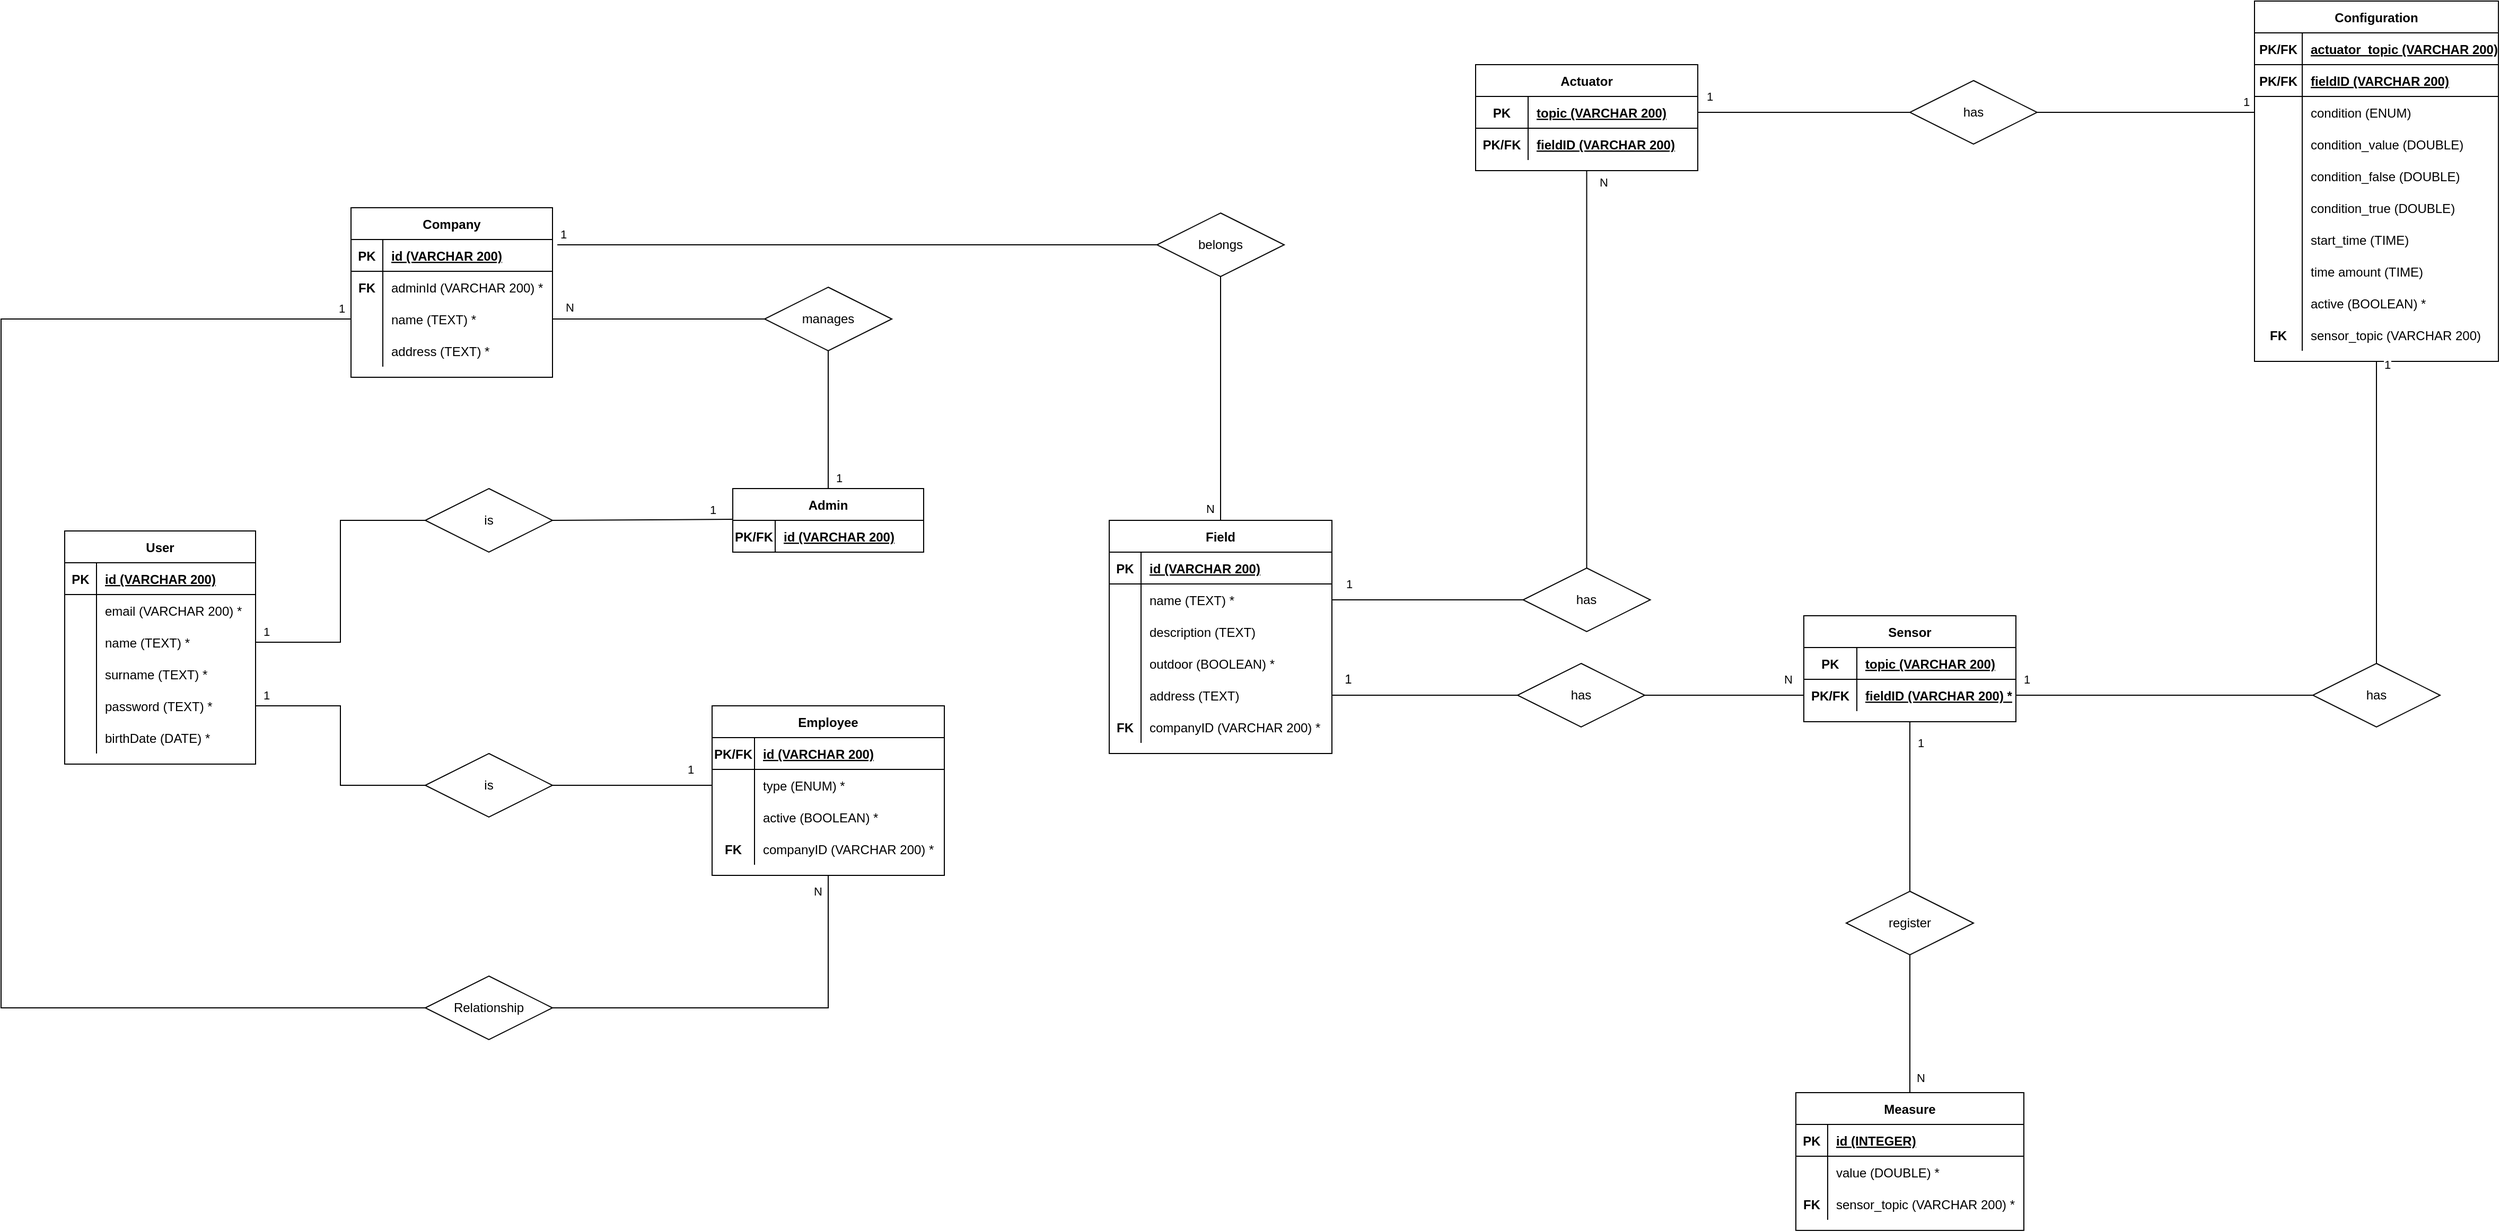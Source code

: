 <mxfile version="20.0.1" type="device"><diagram id="qN0GXAUJa4nH_UB7t_hr" name="Page-1"><mxGraphModel dx="2272" dy="1812" grid="1" gridSize="10" guides="1" tooltips="1" connect="1" arrows="1" fold="1" page="1" pageScale="1" pageWidth="850" pageHeight="1100" math="0" shadow="0"><root><mxCell id="0"/><mxCell id="1" parent="0"/><mxCell id="G5M_gjOxsPVVzui4ip8Y-1" value="User" style="shape=table;startSize=30;container=1;collapsible=1;childLayout=tableLayout;fixedRows=1;rowLines=0;fontStyle=1;align=center;resizeLast=1;" parent="1" vertex="1"><mxGeometry x="-350" y="190" width="180" height="220" as="geometry"/></mxCell><mxCell id="G5M_gjOxsPVVzui4ip8Y-2" value="" style="shape=tableRow;horizontal=0;startSize=0;swimlaneHead=0;swimlaneBody=0;fillColor=none;collapsible=0;dropTarget=0;points=[[0,0.5],[1,0.5]];portConstraint=eastwest;top=0;left=0;right=0;bottom=1;" parent="G5M_gjOxsPVVzui4ip8Y-1" vertex="1"><mxGeometry y="30" width="180" height="30" as="geometry"/></mxCell><mxCell id="G5M_gjOxsPVVzui4ip8Y-3" value="PK" style="shape=partialRectangle;connectable=0;fillColor=none;top=0;left=0;bottom=0;right=0;fontStyle=1;overflow=hidden;" parent="G5M_gjOxsPVVzui4ip8Y-2" vertex="1"><mxGeometry width="30" height="30" as="geometry"><mxRectangle width="30" height="30" as="alternateBounds"/></mxGeometry></mxCell><mxCell id="G5M_gjOxsPVVzui4ip8Y-4" value="id (VARCHAR 200)" style="shape=partialRectangle;connectable=0;fillColor=none;top=0;left=0;bottom=0;right=0;align=left;spacingLeft=6;fontStyle=5;overflow=hidden;" parent="G5M_gjOxsPVVzui4ip8Y-2" vertex="1"><mxGeometry x="30" width="150" height="30" as="geometry"><mxRectangle width="150" height="30" as="alternateBounds"/></mxGeometry></mxCell><mxCell id="G5M_gjOxsPVVzui4ip8Y-5" value="" style="shape=tableRow;horizontal=0;startSize=0;swimlaneHead=0;swimlaneBody=0;fillColor=none;collapsible=0;dropTarget=0;points=[[0,0.5],[1,0.5]];portConstraint=eastwest;top=0;left=0;right=0;bottom=0;" parent="G5M_gjOxsPVVzui4ip8Y-1" vertex="1"><mxGeometry y="60" width="180" height="30" as="geometry"/></mxCell><mxCell id="G5M_gjOxsPVVzui4ip8Y-6" value="" style="shape=partialRectangle;connectable=0;fillColor=none;top=0;left=0;bottom=0;right=0;editable=1;overflow=hidden;" parent="G5M_gjOxsPVVzui4ip8Y-5" vertex="1"><mxGeometry width="30" height="30" as="geometry"><mxRectangle width="30" height="30" as="alternateBounds"/></mxGeometry></mxCell><mxCell id="G5M_gjOxsPVVzui4ip8Y-7" value="email (VARCHAR 200) *" style="shape=partialRectangle;connectable=0;fillColor=none;top=0;left=0;bottom=0;right=0;align=left;spacingLeft=6;overflow=hidden;" parent="G5M_gjOxsPVVzui4ip8Y-5" vertex="1"><mxGeometry x="30" width="150" height="30" as="geometry"><mxRectangle width="150" height="30" as="alternateBounds"/></mxGeometry></mxCell><mxCell id="G5M_gjOxsPVVzui4ip8Y-8" value="" style="shape=tableRow;horizontal=0;startSize=0;swimlaneHead=0;swimlaneBody=0;fillColor=none;collapsible=0;dropTarget=0;points=[[0,0.5],[1,0.5]];portConstraint=eastwest;top=0;left=0;right=0;bottom=0;" parent="G5M_gjOxsPVVzui4ip8Y-1" vertex="1"><mxGeometry y="90" width="180" height="30" as="geometry"/></mxCell><mxCell id="G5M_gjOxsPVVzui4ip8Y-9" value="" style="shape=partialRectangle;connectable=0;fillColor=none;top=0;left=0;bottom=0;right=0;editable=1;overflow=hidden;" parent="G5M_gjOxsPVVzui4ip8Y-8" vertex="1"><mxGeometry width="30" height="30" as="geometry"><mxRectangle width="30" height="30" as="alternateBounds"/></mxGeometry></mxCell><mxCell id="G5M_gjOxsPVVzui4ip8Y-10" value="name (TEXT) *" style="shape=partialRectangle;connectable=0;fillColor=none;top=0;left=0;bottom=0;right=0;align=left;spacingLeft=6;overflow=hidden;" parent="G5M_gjOxsPVVzui4ip8Y-8" vertex="1"><mxGeometry x="30" width="150" height="30" as="geometry"><mxRectangle width="150" height="30" as="alternateBounds"/></mxGeometry></mxCell><mxCell id="G5M_gjOxsPVVzui4ip8Y-11" value="" style="shape=tableRow;horizontal=0;startSize=0;swimlaneHead=0;swimlaneBody=0;fillColor=none;collapsible=0;dropTarget=0;points=[[0,0.5],[1,0.5]];portConstraint=eastwest;top=0;left=0;right=0;bottom=0;" parent="G5M_gjOxsPVVzui4ip8Y-1" vertex="1"><mxGeometry y="120" width="180" height="30" as="geometry"/></mxCell><mxCell id="G5M_gjOxsPVVzui4ip8Y-12" value="" style="shape=partialRectangle;connectable=0;fillColor=none;top=0;left=0;bottom=0;right=0;editable=1;overflow=hidden;" parent="G5M_gjOxsPVVzui4ip8Y-11" vertex="1"><mxGeometry width="30" height="30" as="geometry"><mxRectangle width="30" height="30" as="alternateBounds"/></mxGeometry></mxCell><mxCell id="G5M_gjOxsPVVzui4ip8Y-13" value="surname (TEXT) *" style="shape=partialRectangle;connectable=0;fillColor=none;top=0;left=0;bottom=0;right=0;align=left;spacingLeft=6;overflow=hidden;" parent="G5M_gjOxsPVVzui4ip8Y-11" vertex="1"><mxGeometry x="30" width="150" height="30" as="geometry"><mxRectangle width="150" height="30" as="alternateBounds"/></mxGeometry></mxCell><mxCell id="G5M_gjOxsPVVzui4ip8Y-95" style="shape=tableRow;horizontal=0;startSize=0;swimlaneHead=0;swimlaneBody=0;fillColor=none;collapsible=0;dropTarget=0;points=[[0,0.5],[1,0.5]];portConstraint=eastwest;top=0;left=0;right=0;bottom=0;" parent="G5M_gjOxsPVVzui4ip8Y-1" vertex="1"><mxGeometry y="150" width="180" height="30" as="geometry"/></mxCell><mxCell id="G5M_gjOxsPVVzui4ip8Y-96" style="shape=partialRectangle;connectable=0;fillColor=none;top=0;left=0;bottom=0;right=0;editable=1;overflow=hidden;" parent="G5M_gjOxsPVVzui4ip8Y-95" vertex="1"><mxGeometry width="30" height="30" as="geometry"><mxRectangle width="30" height="30" as="alternateBounds"/></mxGeometry></mxCell><mxCell id="G5M_gjOxsPVVzui4ip8Y-97" value="password (TEXT) *" style="shape=partialRectangle;connectable=0;fillColor=none;top=0;left=0;bottom=0;right=0;align=left;spacingLeft=6;overflow=hidden;" parent="G5M_gjOxsPVVzui4ip8Y-95" vertex="1"><mxGeometry x="30" width="150" height="30" as="geometry"><mxRectangle width="150" height="30" as="alternateBounds"/></mxGeometry></mxCell><mxCell id="G5M_gjOxsPVVzui4ip8Y-92" style="shape=tableRow;horizontal=0;startSize=0;swimlaneHead=0;swimlaneBody=0;fillColor=none;collapsible=0;dropTarget=0;points=[[0,0.5],[1,0.5]];portConstraint=eastwest;top=0;left=0;right=0;bottom=0;" parent="G5M_gjOxsPVVzui4ip8Y-1" vertex="1"><mxGeometry y="180" width="180" height="30" as="geometry"/></mxCell><mxCell id="G5M_gjOxsPVVzui4ip8Y-93" style="shape=partialRectangle;connectable=0;fillColor=none;top=0;left=0;bottom=0;right=0;editable=1;overflow=hidden;" parent="G5M_gjOxsPVVzui4ip8Y-92" vertex="1"><mxGeometry width="30" height="30" as="geometry"><mxRectangle width="30" height="30" as="alternateBounds"/></mxGeometry></mxCell><mxCell id="G5M_gjOxsPVVzui4ip8Y-94" value="birthDate (DATE) *" style="shape=partialRectangle;connectable=0;fillColor=none;top=0;left=0;bottom=0;right=0;align=left;spacingLeft=6;overflow=hidden;" parent="G5M_gjOxsPVVzui4ip8Y-92" vertex="1"><mxGeometry x="30" width="150" height="30" as="geometry"><mxRectangle width="150" height="30" as="alternateBounds"/></mxGeometry></mxCell><mxCell id="G5M_gjOxsPVVzui4ip8Y-14" value="Company" style="shape=table;startSize=30;container=1;collapsible=1;childLayout=tableLayout;fixedRows=1;rowLines=0;fontStyle=1;align=center;resizeLast=1;" parent="1" vertex="1"><mxGeometry x="-80" y="-115" width="190.0" height="160" as="geometry"/></mxCell><mxCell id="G5M_gjOxsPVVzui4ip8Y-15" value="" style="shape=tableRow;horizontal=0;startSize=0;swimlaneHead=0;swimlaneBody=0;fillColor=none;collapsible=0;dropTarget=0;points=[[0,0.5],[1,0.5]];portConstraint=eastwest;top=0;left=0;right=0;bottom=1;" parent="G5M_gjOxsPVVzui4ip8Y-14" vertex="1"><mxGeometry y="30" width="190.0" height="30" as="geometry"/></mxCell><mxCell id="G5M_gjOxsPVVzui4ip8Y-16" value="PK" style="shape=partialRectangle;connectable=0;fillColor=none;top=0;left=0;bottom=0;right=0;fontStyle=1;overflow=hidden;" parent="G5M_gjOxsPVVzui4ip8Y-15" vertex="1"><mxGeometry width="30" height="30" as="geometry"><mxRectangle width="30" height="30" as="alternateBounds"/></mxGeometry></mxCell><mxCell id="G5M_gjOxsPVVzui4ip8Y-17" value="id (VARCHAR 200)" style="shape=partialRectangle;connectable=0;fillColor=none;top=0;left=0;bottom=0;right=0;align=left;spacingLeft=6;fontStyle=5;overflow=hidden;" parent="G5M_gjOxsPVVzui4ip8Y-15" vertex="1"><mxGeometry x="30" width="160.0" height="30" as="geometry"><mxRectangle width="160.0" height="30" as="alternateBounds"/></mxGeometry></mxCell><mxCell id="G5M_gjOxsPVVzui4ip8Y-18" value="" style="shape=tableRow;horizontal=0;startSize=0;swimlaneHead=0;swimlaneBody=0;fillColor=none;collapsible=0;dropTarget=0;points=[[0,0.5],[1,0.5]];portConstraint=eastwest;top=0;left=0;right=0;bottom=0;" parent="G5M_gjOxsPVVzui4ip8Y-14" vertex="1"><mxGeometry y="60" width="190.0" height="30" as="geometry"/></mxCell><mxCell id="G5M_gjOxsPVVzui4ip8Y-19" value="FK" style="shape=partialRectangle;connectable=0;fillColor=none;top=0;left=0;bottom=0;right=0;editable=1;overflow=hidden;fontStyle=1" parent="G5M_gjOxsPVVzui4ip8Y-18" vertex="1"><mxGeometry width="30" height="30" as="geometry"><mxRectangle width="30" height="30" as="alternateBounds"/></mxGeometry></mxCell><mxCell id="G5M_gjOxsPVVzui4ip8Y-20" value="adminId (VARCHAR 200) *" style="shape=partialRectangle;connectable=0;fillColor=none;top=0;left=0;bottom=0;right=0;align=left;spacingLeft=6;overflow=hidden;" parent="G5M_gjOxsPVVzui4ip8Y-18" vertex="1"><mxGeometry x="30" width="160.0" height="30" as="geometry"><mxRectangle width="160.0" height="30" as="alternateBounds"/></mxGeometry></mxCell><mxCell id="G5M_gjOxsPVVzui4ip8Y-21" value="" style="shape=tableRow;horizontal=0;startSize=0;swimlaneHead=0;swimlaneBody=0;fillColor=none;collapsible=0;dropTarget=0;points=[[0,0.5],[1,0.5]];portConstraint=eastwest;top=0;left=0;right=0;bottom=0;" parent="G5M_gjOxsPVVzui4ip8Y-14" vertex="1"><mxGeometry y="90" width="190.0" height="30" as="geometry"/></mxCell><mxCell id="G5M_gjOxsPVVzui4ip8Y-22" value="" style="shape=partialRectangle;connectable=0;fillColor=none;top=0;left=0;bottom=0;right=0;editable=1;overflow=hidden;" parent="G5M_gjOxsPVVzui4ip8Y-21" vertex="1"><mxGeometry width="30" height="30" as="geometry"><mxRectangle width="30" height="30" as="alternateBounds"/></mxGeometry></mxCell><mxCell id="G5M_gjOxsPVVzui4ip8Y-23" value="name (TEXT) *" style="shape=partialRectangle;connectable=0;fillColor=none;top=0;left=0;bottom=0;right=0;align=left;spacingLeft=6;overflow=hidden;" parent="G5M_gjOxsPVVzui4ip8Y-21" vertex="1"><mxGeometry x="30" width="160.0" height="30" as="geometry"><mxRectangle width="160.0" height="30" as="alternateBounds"/></mxGeometry></mxCell><mxCell id="G5M_gjOxsPVVzui4ip8Y-24" value="" style="shape=tableRow;horizontal=0;startSize=0;swimlaneHead=0;swimlaneBody=0;fillColor=none;collapsible=0;dropTarget=0;points=[[0,0.5],[1,0.5]];portConstraint=eastwest;top=0;left=0;right=0;bottom=0;" parent="G5M_gjOxsPVVzui4ip8Y-14" vertex="1"><mxGeometry y="120" width="190.0" height="30" as="geometry"/></mxCell><mxCell id="G5M_gjOxsPVVzui4ip8Y-25" value="" style="shape=partialRectangle;connectable=0;fillColor=none;top=0;left=0;bottom=0;right=0;editable=1;overflow=hidden;" parent="G5M_gjOxsPVVzui4ip8Y-24" vertex="1"><mxGeometry width="30" height="30" as="geometry"><mxRectangle width="30" height="30" as="alternateBounds"/></mxGeometry></mxCell><mxCell id="G5M_gjOxsPVVzui4ip8Y-26" value="address (TEXT) *" style="shape=partialRectangle;connectable=0;fillColor=none;top=0;left=0;bottom=0;right=0;align=left;spacingLeft=6;overflow=hidden;" parent="G5M_gjOxsPVVzui4ip8Y-24" vertex="1"><mxGeometry x="30" width="160.0" height="30" as="geometry"><mxRectangle width="160.0" height="30" as="alternateBounds"/></mxGeometry></mxCell><mxCell id="G5M_gjOxsPVVzui4ip8Y-27" value="Admin" style="shape=table;startSize=30;container=1;collapsible=1;childLayout=tableLayout;fixedRows=1;rowLines=0;fontStyle=1;align=center;resizeLast=1;" parent="1" vertex="1"><mxGeometry x="280" y="150" width="180" height="60" as="geometry"/></mxCell><mxCell id="G5M_gjOxsPVVzui4ip8Y-28" value="" style="shape=tableRow;horizontal=0;startSize=0;swimlaneHead=0;swimlaneBody=0;fillColor=none;collapsible=0;dropTarget=0;points=[[0,0.5],[1,0.5]];portConstraint=eastwest;top=0;left=0;right=0;bottom=1;" parent="G5M_gjOxsPVVzui4ip8Y-27" vertex="1"><mxGeometry y="30" width="180" height="30" as="geometry"/></mxCell><mxCell id="G5M_gjOxsPVVzui4ip8Y-29" value="PK/FK" style="shape=partialRectangle;connectable=0;fillColor=none;top=0;left=0;bottom=0;right=0;fontStyle=1;overflow=hidden;" parent="G5M_gjOxsPVVzui4ip8Y-28" vertex="1"><mxGeometry width="40" height="30" as="geometry"><mxRectangle width="40" height="30" as="alternateBounds"/></mxGeometry></mxCell><mxCell id="G5M_gjOxsPVVzui4ip8Y-30" value="id (VARCHAR 200)" style="shape=partialRectangle;connectable=0;fillColor=none;top=0;left=0;bottom=0;right=0;align=left;spacingLeft=6;fontStyle=5;overflow=hidden;" parent="G5M_gjOxsPVVzui4ip8Y-28" vertex="1"><mxGeometry x="40" width="140" height="30" as="geometry"><mxRectangle width="140" height="30" as="alternateBounds"/></mxGeometry></mxCell><mxCell id="G5M_gjOxsPVVzui4ip8Y-40" value="Employee" style="shape=table;startSize=30;container=1;collapsible=1;childLayout=tableLayout;fixedRows=1;rowLines=0;fontStyle=1;align=center;resizeLast=1;" parent="1" vertex="1"><mxGeometry x="260.5" y="355" width="219" height="160" as="geometry"/></mxCell><mxCell id="G5M_gjOxsPVVzui4ip8Y-41" value="" style="shape=tableRow;horizontal=0;startSize=0;swimlaneHead=0;swimlaneBody=0;fillColor=none;collapsible=0;dropTarget=0;points=[[0,0.5],[1,0.5]];portConstraint=eastwest;top=0;left=0;right=0;bottom=1;" parent="G5M_gjOxsPVVzui4ip8Y-40" vertex="1"><mxGeometry y="30" width="219" height="30" as="geometry"/></mxCell><mxCell id="G5M_gjOxsPVVzui4ip8Y-42" value="PK/FK" style="shape=partialRectangle;connectable=0;fillColor=none;top=0;left=0;bottom=0;right=0;fontStyle=1;overflow=hidden;" parent="G5M_gjOxsPVVzui4ip8Y-41" vertex="1"><mxGeometry width="40" height="30" as="geometry"><mxRectangle width="40" height="30" as="alternateBounds"/></mxGeometry></mxCell><mxCell id="G5M_gjOxsPVVzui4ip8Y-43" value="id (VARCHAR 200)" style="shape=partialRectangle;connectable=0;fillColor=none;top=0;left=0;bottom=0;right=0;align=left;spacingLeft=6;fontStyle=5;overflow=hidden;" parent="G5M_gjOxsPVVzui4ip8Y-41" vertex="1"><mxGeometry x="40" width="179" height="30" as="geometry"><mxRectangle width="179" height="30" as="alternateBounds"/></mxGeometry></mxCell><mxCell id="G5M_gjOxsPVVzui4ip8Y-44" value="" style="shape=tableRow;horizontal=0;startSize=0;swimlaneHead=0;swimlaneBody=0;fillColor=none;collapsible=0;dropTarget=0;points=[[0,0.5],[1,0.5]];portConstraint=eastwest;top=0;left=0;right=0;bottom=0;" parent="G5M_gjOxsPVVzui4ip8Y-40" vertex="1"><mxGeometry y="60" width="219" height="30" as="geometry"/></mxCell><mxCell id="G5M_gjOxsPVVzui4ip8Y-45" value="" style="shape=partialRectangle;connectable=0;fillColor=none;top=0;left=0;bottom=0;right=0;editable=1;overflow=hidden;" parent="G5M_gjOxsPVVzui4ip8Y-44" vertex="1"><mxGeometry width="40" height="30" as="geometry"><mxRectangle width="40" height="30" as="alternateBounds"/></mxGeometry></mxCell><mxCell id="G5M_gjOxsPVVzui4ip8Y-46" value="type (ENUM) *" style="shape=partialRectangle;connectable=0;fillColor=none;top=0;left=0;bottom=0;right=0;align=left;spacingLeft=6;overflow=hidden;" parent="G5M_gjOxsPVVzui4ip8Y-44" vertex="1"><mxGeometry x="40" width="179" height="30" as="geometry"><mxRectangle width="179" height="30" as="alternateBounds"/></mxGeometry></mxCell><mxCell id="G5M_gjOxsPVVzui4ip8Y-47" value="" style="shape=tableRow;horizontal=0;startSize=0;swimlaneHead=0;swimlaneBody=0;fillColor=none;collapsible=0;dropTarget=0;points=[[0,0.5],[1,0.5]];portConstraint=eastwest;top=0;left=0;right=0;bottom=0;" parent="G5M_gjOxsPVVzui4ip8Y-40" vertex="1"><mxGeometry y="90" width="219" height="30" as="geometry"/></mxCell><mxCell id="G5M_gjOxsPVVzui4ip8Y-48" value="" style="shape=partialRectangle;connectable=0;fillColor=none;top=0;left=0;bottom=0;right=0;editable=1;overflow=hidden;" parent="G5M_gjOxsPVVzui4ip8Y-47" vertex="1"><mxGeometry width="40" height="30" as="geometry"><mxRectangle width="40" height="30" as="alternateBounds"/></mxGeometry></mxCell><mxCell id="G5M_gjOxsPVVzui4ip8Y-49" value="active (BOOLEAN) *" style="shape=partialRectangle;connectable=0;fillColor=none;top=0;left=0;bottom=0;right=0;align=left;spacingLeft=6;overflow=hidden;" parent="G5M_gjOxsPVVzui4ip8Y-47" vertex="1"><mxGeometry x="40" width="179" height="30" as="geometry"><mxRectangle width="179" height="30" as="alternateBounds"/></mxGeometry></mxCell><mxCell id="G5M_gjOxsPVVzui4ip8Y-50" value="" style="shape=tableRow;horizontal=0;startSize=0;swimlaneHead=0;swimlaneBody=0;fillColor=none;collapsible=0;dropTarget=0;points=[[0,0.5],[1,0.5]];portConstraint=eastwest;top=0;left=0;right=0;bottom=0;" parent="G5M_gjOxsPVVzui4ip8Y-40" vertex="1"><mxGeometry y="120" width="219" height="30" as="geometry"/></mxCell><mxCell id="G5M_gjOxsPVVzui4ip8Y-51" value="FK" style="shape=partialRectangle;connectable=0;fillColor=none;top=0;left=0;bottom=0;right=0;editable=1;overflow=hidden;fontStyle=1" parent="G5M_gjOxsPVVzui4ip8Y-50" vertex="1"><mxGeometry width="40" height="30" as="geometry"><mxRectangle width="40" height="30" as="alternateBounds"/></mxGeometry></mxCell><mxCell id="G5M_gjOxsPVVzui4ip8Y-52" value="companyID (VARCHAR 200) *" style="shape=partialRectangle;connectable=0;fillColor=none;top=0;left=0;bottom=0;right=0;align=left;spacingLeft=6;overflow=hidden;" parent="G5M_gjOxsPVVzui4ip8Y-50" vertex="1"><mxGeometry x="40" width="179" height="30" as="geometry"><mxRectangle width="179" height="30" as="alternateBounds"/></mxGeometry></mxCell><mxCell id="G5M_gjOxsPVVzui4ip8Y-53" value="Field" style="shape=table;startSize=30;container=1;collapsible=1;childLayout=tableLayout;fixedRows=1;rowLines=0;fontStyle=1;align=center;resizeLast=1;" parent="1" vertex="1"><mxGeometry x="635" y="180" width="210.0" height="220" as="geometry"/></mxCell><mxCell id="G5M_gjOxsPVVzui4ip8Y-54" value="" style="shape=tableRow;horizontal=0;startSize=0;swimlaneHead=0;swimlaneBody=0;fillColor=none;collapsible=0;dropTarget=0;points=[[0,0.5],[1,0.5]];portConstraint=eastwest;top=0;left=0;right=0;bottom=1;" parent="G5M_gjOxsPVVzui4ip8Y-53" vertex="1"><mxGeometry y="30" width="210.0" height="30" as="geometry"/></mxCell><mxCell id="G5M_gjOxsPVVzui4ip8Y-55" value="PK" style="shape=partialRectangle;connectable=0;fillColor=none;top=0;left=0;bottom=0;right=0;fontStyle=1;overflow=hidden;" parent="G5M_gjOxsPVVzui4ip8Y-54" vertex="1"><mxGeometry width="30" height="30" as="geometry"><mxRectangle width="30" height="30" as="alternateBounds"/></mxGeometry></mxCell><mxCell id="G5M_gjOxsPVVzui4ip8Y-56" value="id (VARCHAR 200)" style="shape=partialRectangle;connectable=0;fillColor=none;top=0;left=0;bottom=0;right=0;align=left;spacingLeft=6;fontStyle=5;overflow=hidden;" parent="G5M_gjOxsPVVzui4ip8Y-54" vertex="1"><mxGeometry x="30" width="180.0" height="30" as="geometry"><mxRectangle width="180.0" height="30" as="alternateBounds"/></mxGeometry></mxCell><mxCell id="G5M_gjOxsPVVzui4ip8Y-57" value="" style="shape=tableRow;horizontal=0;startSize=0;swimlaneHead=0;swimlaneBody=0;fillColor=none;collapsible=0;dropTarget=0;points=[[0,0.5],[1,0.5]];portConstraint=eastwest;top=0;left=0;right=0;bottom=0;" parent="G5M_gjOxsPVVzui4ip8Y-53" vertex="1"><mxGeometry y="60" width="210.0" height="30" as="geometry"/></mxCell><mxCell id="G5M_gjOxsPVVzui4ip8Y-58" value="" style="shape=partialRectangle;connectable=0;fillColor=none;top=0;left=0;bottom=0;right=0;editable=1;overflow=hidden;" parent="G5M_gjOxsPVVzui4ip8Y-57" vertex="1"><mxGeometry width="30" height="30" as="geometry"><mxRectangle width="30" height="30" as="alternateBounds"/></mxGeometry></mxCell><mxCell id="G5M_gjOxsPVVzui4ip8Y-59" value="name (TEXT) *" style="shape=partialRectangle;connectable=0;fillColor=none;top=0;left=0;bottom=0;right=0;align=left;spacingLeft=6;overflow=hidden;" parent="G5M_gjOxsPVVzui4ip8Y-57" vertex="1"><mxGeometry x="30" width="180.0" height="30" as="geometry"><mxRectangle width="180.0" height="30" as="alternateBounds"/></mxGeometry></mxCell><mxCell id="c-Ob8l-zMVVpwCitCRlN-1" style="shape=tableRow;horizontal=0;startSize=0;swimlaneHead=0;swimlaneBody=0;fillColor=none;collapsible=0;dropTarget=0;points=[[0,0.5],[1,0.5]];portConstraint=eastwest;top=0;left=0;right=0;bottom=0;" parent="G5M_gjOxsPVVzui4ip8Y-53" vertex="1"><mxGeometry y="90" width="210.0" height="30" as="geometry"/></mxCell><mxCell id="c-Ob8l-zMVVpwCitCRlN-2" style="shape=partialRectangle;connectable=0;fillColor=none;top=0;left=0;bottom=0;right=0;editable=1;overflow=hidden;" parent="c-Ob8l-zMVVpwCitCRlN-1" vertex="1"><mxGeometry width="30" height="30" as="geometry"><mxRectangle width="30" height="30" as="alternateBounds"/></mxGeometry></mxCell><mxCell id="c-Ob8l-zMVVpwCitCRlN-3" value="description (TEXT)" style="shape=partialRectangle;connectable=0;fillColor=none;top=0;left=0;bottom=0;right=0;align=left;spacingLeft=6;overflow=hidden;" parent="c-Ob8l-zMVVpwCitCRlN-1" vertex="1"><mxGeometry x="30" width="180.0" height="30" as="geometry"><mxRectangle width="180.0" height="30" as="alternateBounds"/></mxGeometry></mxCell><mxCell id="G5M_gjOxsPVVzui4ip8Y-60" value="" style="shape=tableRow;horizontal=0;startSize=0;swimlaneHead=0;swimlaneBody=0;fillColor=none;collapsible=0;dropTarget=0;points=[[0,0.5],[1,0.5]];portConstraint=eastwest;top=0;left=0;right=0;bottom=0;" parent="G5M_gjOxsPVVzui4ip8Y-53" vertex="1"><mxGeometry y="120" width="210.0" height="30" as="geometry"/></mxCell><mxCell id="G5M_gjOxsPVVzui4ip8Y-61" value="" style="shape=partialRectangle;connectable=0;fillColor=none;top=0;left=0;bottom=0;right=0;editable=1;overflow=hidden;" parent="G5M_gjOxsPVVzui4ip8Y-60" vertex="1"><mxGeometry width="30" height="30" as="geometry"><mxRectangle width="30" height="30" as="alternateBounds"/></mxGeometry></mxCell><mxCell id="G5M_gjOxsPVVzui4ip8Y-62" value="outdoor (BOOLEAN) *" style="shape=partialRectangle;connectable=0;fillColor=none;top=0;left=0;bottom=0;right=0;align=left;spacingLeft=6;overflow=hidden;" parent="G5M_gjOxsPVVzui4ip8Y-60" vertex="1"><mxGeometry x="30" width="180.0" height="30" as="geometry"><mxRectangle width="180.0" height="30" as="alternateBounds"/></mxGeometry></mxCell><mxCell id="G5M_gjOxsPVVzui4ip8Y-63" value="" style="shape=tableRow;horizontal=0;startSize=0;swimlaneHead=0;swimlaneBody=0;fillColor=none;collapsible=0;dropTarget=0;points=[[0,0.5],[1,0.5]];portConstraint=eastwest;top=0;left=0;right=0;bottom=0;" parent="G5M_gjOxsPVVzui4ip8Y-53" vertex="1"><mxGeometry y="150" width="210.0" height="30" as="geometry"/></mxCell><mxCell id="G5M_gjOxsPVVzui4ip8Y-64" value="" style="shape=partialRectangle;connectable=0;fillColor=none;top=0;left=0;bottom=0;right=0;editable=1;overflow=hidden;" parent="G5M_gjOxsPVVzui4ip8Y-63" vertex="1"><mxGeometry width="30" height="30" as="geometry"><mxRectangle width="30" height="30" as="alternateBounds"/></mxGeometry></mxCell><mxCell id="G5M_gjOxsPVVzui4ip8Y-65" value="address (TEXT)" style="shape=partialRectangle;connectable=0;fillColor=none;top=0;left=0;bottom=0;right=0;align=left;spacingLeft=6;overflow=hidden;" parent="G5M_gjOxsPVVzui4ip8Y-63" vertex="1"><mxGeometry x="30" width="180.0" height="30" as="geometry"><mxRectangle width="180.0" height="30" as="alternateBounds"/></mxGeometry></mxCell><mxCell id="G5M_gjOxsPVVzui4ip8Y-128" style="shape=tableRow;horizontal=0;startSize=0;swimlaneHead=0;swimlaneBody=0;fillColor=none;collapsible=0;dropTarget=0;points=[[0,0.5],[1,0.5]];portConstraint=eastwest;top=0;left=0;right=0;bottom=0;" parent="G5M_gjOxsPVVzui4ip8Y-53" vertex="1"><mxGeometry y="180" width="210.0" height="30" as="geometry"/></mxCell><mxCell id="G5M_gjOxsPVVzui4ip8Y-129" value="FK" style="shape=partialRectangle;connectable=0;fillColor=none;top=0;left=0;bottom=0;right=0;editable=1;overflow=hidden;fontStyle=1" parent="G5M_gjOxsPVVzui4ip8Y-128" vertex="1"><mxGeometry width="30" height="30" as="geometry"><mxRectangle width="30" height="30" as="alternateBounds"/></mxGeometry></mxCell><mxCell id="G5M_gjOxsPVVzui4ip8Y-130" value="companyID (VARCHAR 200) *" style="shape=partialRectangle;connectable=0;fillColor=none;top=0;left=0;bottom=0;right=0;align=left;spacingLeft=6;overflow=hidden;" parent="G5M_gjOxsPVVzui4ip8Y-128" vertex="1"><mxGeometry x="30" width="180.0" height="30" as="geometry"><mxRectangle width="180.0" height="30" as="alternateBounds"/></mxGeometry></mxCell><mxCell id="G5M_gjOxsPVVzui4ip8Y-108" value="is" style="shape=rhombus;perimeter=rhombusPerimeter;whiteSpace=wrap;html=1;align=center;" parent="1" vertex="1"><mxGeometry x="-10" y="150" width="120" height="60" as="geometry"/></mxCell><mxCell id="G5M_gjOxsPVVzui4ip8Y-109" value="is" style="shape=rhombus;perimeter=rhombusPerimeter;whiteSpace=wrap;html=1;align=center;" parent="1" vertex="1"><mxGeometry x="-10" y="400" width="120" height="60" as="geometry"/></mxCell><mxCell id="G5M_gjOxsPVVzui4ip8Y-110" value="" style="endArrow=none;html=1;rounded=0;exitX=1;exitY=0.5;exitDx=0;exitDy=0;entryX=0;entryY=0.5;entryDx=0;entryDy=0;" parent="1" source="G5M_gjOxsPVVzui4ip8Y-8" target="G5M_gjOxsPVVzui4ip8Y-108" edge="1"><mxGeometry relative="1" as="geometry"><mxPoint x="180" y="320" as="sourcePoint"/><mxPoint x="340" y="320" as="targetPoint"/><Array as="points"><mxPoint x="-90" y="295"/><mxPoint x="-90" y="180"/></Array></mxGeometry></mxCell><mxCell id="G5M_gjOxsPVVzui4ip8Y-114" value="1" style="edgeLabel;html=1;align=center;verticalAlign=middle;resizable=0;points=[];" parent="G5M_gjOxsPVVzui4ip8Y-110" vertex="1" connectable="0"><mxGeometry x="-0.894" y="4" relative="1" as="geometry"><mxPoint x="-5" y="-6" as="offset"/></mxGeometry></mxCell><mxCell id="G5M_gjOxsPVVzui4ip8Y-111" value="" style="endArrow=none;html=1;rounded=0;exitX=1;exitY=0.5;exitDx=0;exitDy=0;entryX=0;entryY=0.5;entryDx=0;entryDy=0;" parent="1" source="G5M_gjOxsPVVzui4ip8Y-95" target="G5M_gjOxsPVVzui4ip8Y-109" edge="1"><mxGeometry relative="1" as="geometry"><mxPoint x="180" y="320" as="sourcePoint"/><mxPoint x="340" y="320" as="targetPoint"/><Array as="points"><mxPoint x="-90" y="355"/><mxPoint x="-90" y="430"/></Array></mxGeometry></mxCell><mxCell id="G5M_gjOxsPVVzui4ip8Y-115" value="1" style="edgeLabel;html=1;align=center;verticalAlign=middle;resizable=0;points=[];" parent="G5M_gjOxsPVVzui4ip8Y-111" vertex="1" connectable="0"><mxGeometry x="-0.834" y="4" relative="1" as="geometry"><mxPoint x="-10" y="-6" as="offset"/></mxGeometry></mxCell><mxCell id="G5M_gjOxsPVVzui4ip8Y-112" value="" style="endArrow=none;html=1;rounded=0;exitX=1;exitY=0.5;exitDx=0;exitDy=0;entryX=-0.003;entryY=-0.033;entryDx=0;entryDy=0;entryPerimeter=0;" parent="1" source="G5M_gjOxsPVVzui4ip8Y-108" target="G5M_gjOxsPVVzui4ip8Y-28" edge="1"><mxGeometry relative="1" as="geometry"><mxPoint x="180" y="320" as="sourcePoint"/><mxPoint x="340" y="320" as="targetPoint"/></mxGeometry></mxCell><mxCell id="G5M_gjOxsPVVzui4ip8Y-116" value="1" style="edgeLabel;html=1;align=center;verticalAlign=middle;resizable=0;points=[];" parent="G5M_gjOxsPVVzui4ip8Y-112" vertex="1" connectable="0"><mxGeometry x="0.794" y="4" relative="1" as="geometry"><mxPoint x="-1" y="-5" as="offset"/></mxGeometry></mxCell><mxCell id="G5M_gjOxsPVVzui4ip8Y-113" value="" style="endArrow=none;html=1;rounded=0;exitX=1;exitY=0.5;exitDx=0;exitDy=0;entryX=0;entryY=0.5;entryDx=0;entryDy=0;" parent="1" source="G5M_gjOxsPVVzui4ip8Y-109" target="G5M_gjOxsPVVzui4ip8Y-44" edge="1"><mxGeometry relative="1" as="geometry"><mxPoint x="180" y="320" as="sourcePoint"/><mxPoint x="340" y="320" as="targetPoint"/></mxGeometry></mxCell><mxCell id="G5M_gjOxsPVVzui4ip8Y-117" value="1" style="edgeLabel;html=1;align=center;verticalAlign=middle;resizable=0;points=[];" parent="G5M_gjOxsPVVzui4ip8Y-113" vertex="1" connectable="0"><mxGeometry x="0.688" y="-1" relative="1" as="geometry"><mxPoint x="3" y="-16" as="offset"/></mxGeometry></mxCell><mxCell id="G5M_gjOxsPVVzui4ip8Y-118" value="manages" style="shape=rhombus;perimeter=rhombusPerimeter;whiteSpace=wrap;html=1;align=center;" parent="1" vertex="1"><mxGeometry x="310" y="-40" width="120" height="60" as="geometry"/></mxCell><mxCell id="G5M_gjOxsPVVzui4ip8Y-119" value="" style="endArrow=none;html=1;rounded=0;exitX=0.5;exitY=0;exitDx=0;exitDy=0;entryX=0.5;entryY=1;entryDx=0;entryDy=0;" parent="1" source="G5M_gjOxsPVVzui4ip8Y-27" target="G5M_gjOxsPVVzui4ip8Y-118" edge="1"><mxGeometry relative="1" as="geometry"><mxPoint x="180" y="70" as="sourcePoint"/><mxPoint x="340" y="70" as="targetPoint"/></mxGeometry></mxCell><mxCell id="G5M_gjOxsPVVzui4ip8Y-126" value="1" style="edgeLabel;html=1;align=center;verticalAlign=middle;resizable=0;points=[];" parent="G5M_gjOxsPVVzui4ip8Y-119" vertex="1" connectable="0"><mxGeometry x="-0.673" y="-4" relative="1" as="geometry"><mxPoint x="6" y="11" as="offset"/></mxGeometry></mxCell><mxCell id="G5M_gjOxsPVVzui4ip8Y-120" value="" style="endArrow=none;html=1;rounded=0;exitX=0;exitY=0.5;exitDx=0;exitDy=0;entryX=1;entryY=0.5;entryDx=0;entryDy=0;" parent="1" source="G5M_gjOxsPVVzui4ip8Y-118" target="G5M_gjOxsPVVzui4ip8Y-21" edge="1"><mxGeometry relative="1" as="geometry"><mxPoint x="180" y="70" as="sourcePoint"/><mxPoint x="340" y="70" as="targetPoint"/></mxGeometry></mxCell><mxCell id="G5M_gjOxsPVVzui4ip8Y-127" value="N" style="edgeLabel;html=1;align=center;verticalAlign=middle;resizable=0;points=[];" parent="G5M_gjOxsPVVzui4ip8Y-120" vertex="1" connectable="0"><mxGeometry x="0.829" y="2" relative="1" as="geometry"><mxPoint x="-1" y="-13" as="offset"/></mxGeometry></mxCell><mxCell id="G5M_gjOxsPVVzui4ip8Y-121" value="Relationship" style="shape=rhombus;perimeter=rhombusPerimeter;whiteSpace=wrap;html=1;align=center;" parent="1" vertex="1"><mxGeometry x="-10" y="610" width="120" height="60" as="geometry"/></mxCell><mxCell id="G5M_gjOxsPVVzui4ip8Y-122" value="" style="endArrow=none;html=1;rounded=0;exitX=0.5;exitY=1;exitDx=0;exitDy=0;entryX=1;entryY=0.5;entryDx=0;entryDy=0;" parent="1" edge="1"><mxGeometry relative="1" as="geometry"><mxPoint x="370" y="515" as="sourcePoint"/><mxPoint x="110" y="640" as="targetPoint"/><Array as="points"><mxPoint x="370" y="640"/></Array></mxGeometry></mxCell><mxCell id="G5M_gjOxsPVVzui4ip8Y-124" value="N" style="edgeLabel;html=1;align=center;verticalAlign=middle;resizable=0;points=[];" parent="G5M_gjOxsPVVzui4ip8Y-122" vertex="1" connectable="0"><mxGeometry x="-0.865" relative="1" as="geometry"><mxPoint x="-10" y="-11" as="offset"/></mxGeometry></mxCell><mxCell id="G5M_gjOxsPVVzui4ip8Y-123" value="" style="endArrow=none;html=1;rounded=0;exitX=0;exitY=0.5;exitDx=0;exitDy=0;entryX=0;entryY=0.5;entryDx=0;entryDy=0;" parent="1" source="G5M_gjOxsPVVzui4ip8Y-121" target="G5M_gjOxsPVVzui4ip8Y-21" edge="1"><mxGeometry relative="1" as="geometry"><mxPoint x="180" y="450" as="sourcePoint"/><mxPoint x="-410" y="-70" as="targetPoint"/><Array as="points"><mxPoint x="-410" y="640"/><mxPoint x="-410" y="-10"/></Array></mxGeometry></mxCell><mxCell id="G5M_gjOxsPVVzui4ip8Y-125" value="1" style="edgeLabel;html=1;align=center;verticalAlign=middle;resizable=0;points=[];" parent="G5M_gjOxsPVVzui4ip8Y-123" vertex="1" connectable="0"><mxGeometry x="0.953" relative="1" as="geometry"><mxPoint x="23" y="-10" as="offset"/></mxGeometry></mxCell><mxCell id="G5M_gjOxsPVVzui4ip8Y-131" value="belongs" style="shape=rhombus;perimeter=rhombusPerimeter;whiteSpace=wrap;html=1;align=center;" parent="1" vertex="1"><mxGeometry x="680" y="-110" width="120" height="60" as="geometry"/></mxCell><mxCell id="G5M_gjOxsPVVzui4ip8Y-132" value="" style="endArrow=none;html=1;rounded=0;exitX=1.024;exitY=0.167;exitDx=0;exitDy=0;exitPerimeter=0;entryX=0;entryY=0.5;entryDx=0;entryDy=0;" parent="1" source="G5M_gjOxsPVVzui4ip8Y-15" target="G5M_gjOxsPVVzui4ip8Y-131" edge="1"><mxGeometry relative="1" as="geometry"><mxPoint x="620" y="230" as="sourcePoint"/><mxPoint x="780" y="230" as="targetPoint"/></mxGeometry></mxCell><mxCell id="G5M_gjOxsPVVzui4ip8Y-134" value="1" style="edgeLabel;html=1;align=center;verticalAlign=middle;resizable=0;points=[];" parent="G5M_gjOxsPVVzui4ip8Y-132" vertex="1" connectable="0"><mxGeometry x="-0.929" y="1" relative="1" as="geometry"><mxPoint x="-15" y="-9" as="offset"/></mxGeometry></mxCell><mxCell id="G5M_gjOxsPVVzui4ip8Y-133" value="" style="endArrow=none;html=1;rounded=0;exitX=0.5;exitY=1;exitDx=0;exitDy=0;entryX=0.5;entryY=0;entryDx=0;entryDy=0;" parent="1" source="G5M_gjOxsPVVzui4ip8Y-131" target="G5M_gjOxsPVVzui4ip8Y-53" edge="1"><mxGeometry relative="1" as="geometry"><mxPoint x="620" y="230" as="sourcePoint"/><mxPoint x="780" y="230" as="targetPoint"/></mxGeometry></mxCell><mxCell id="G5M_gjOxsPVVzui4ip8Y-135" value="N" style="edgeLabel;html=1;align=center;verticalAlign=middle;resizable=0;points=[];" parent="G5M_gjOxsPVVzui4ip8Y-133" vertex="1" connectable="0"><mxGeometry x="0.826" relative="1" as="geometry"><mxPoint x="-10" y="9" as="offset"/></mxGeometry></mxCell><mxCell id="Vq1dHc3_ApWziNgWCOpw-1" value="Sensor" style="shape=table;startSize=30;container=1;collapsible=1;childLayout=tableLayout;fixedRows=1;rowLines=0;fontStyle=1;align=center;resizeLast=1;" parent="1" vertex="1"><mxGeometry x="1290" y="270" width="200" height="100" as="geometry"/></mxCell><mxCell id="Vq1dHc3_ApWziNgWCOpw-2" value="" style="shape=tableRow;horizontal=0;startSize=0;swimlaneHead=0;swimlaneBody=0;fillColor=none;collapsible=0;dropTarget=0;points=[[0,0.5],[1,0.5]];portConstraint=eastwest;top=0;left=0;right=0;bottom=1;" parent="Vq1dHc3_ApWziNgWCOpw-1" vertex="1"><mxGeometry y="30" width="200" height="30" as="geometry"/></mxCell><mxCell id="Vq1dHc3_ApWziNgWCOpw-3" value="PK" style="shape=partialRectangle;connectable=0;fillColor=none;top=0;left=0;bottom=0;right=0;fontStyle=1;overflow=hidden;" parent="Vq1dHc3_ApWziNgWCOpw-2" vertex="1"><mxGeometry width="50" height="30" as="geometry"><mxRectangle width="50" height="30" as="alternateBounds"/></mxGeometry></mxCell><mxCell id="Vq1dHc3_ApWziNgWCOpw-4" value="topic (VARCHAR 200)" style="shape=partialRectangle;connectable=0;fillColor=none;top=0;left=0;bottom=0;right=0;align=left;spacingLeft=6;fontStyle=5;overflow=hidden;" parent="Vq1dHc3_ApWziNgWCOpw-2" vertex="1"><mxGeometry x="50" width="150" height="30" as="geometry"><mxRectangle width="150" height="30" as="alternateBounds"/></mxGeometry></mxCell><mxCell id="Vq1dHc3_ApWziNgWCOpw-11" value="" style="shape=tableRow;horizontal=0;startSize=0;swimlaneHead=0;swimlaneBody=0;fillColor=none;collapsible=0;dropTarget=0;points=[[0,0.5],[1,0.5]];portConstraint=eastwest;top=0;left=0;right=0;bottom=0;" parent="Vq1dHc3_ApWziNgWCOpw-1" vertex="1"><mxGeometry y="60" width="200" height="30" as="geometry"/></mxCell><mxCell id="Vq1dHc3_ApWziNgWCOpw-12" value="PK/FK" style="shape=partialRectangle;connectable=0;fillColor=none;top=0;left=0;bottom=0;right=0;editable=1;overflow=hidden;fontStyle=1" parent="Vq1dHc3_ApWziNgWCOpw-11" vertex="1"><mxGeometry width="50" height="30" as="geometry"><mxRectangle width="50" height="30" as="alternateBounds"/></mxGeometry></mxCell><mxCell id="Vq1dHc3_ApWziNgWCOpw-13" value="fieldID (VARCHAR 200) *" style="shape=partialRectangle;connectable=0;fillColor=none;top=0;left=0;bottom=0;right=0;align=left;spacingLeft=6;overflow=hidden;fontStyle=5" parent="Vq1dHc3_ApWziNgWCOpw-11" vertex="1"><mxGeometry x="50" width="150" height="30" as="geometry"><mxRectangle width="150" height="30" as="alternateBounds"/></mxGeometry></mxCell><mxCell id="Vq1dHc3_ApWziNgWCOpw-14" value="Measure" style="shape=table;startSize=30;container=1;collapsible=1;childLayout=tableLayout;fixedRows=1;rowLines=0;fontStyle=1;align=center;resizeLast=1;" parent="1" vertex="1"><mxGeometry x="1282.5" y="720" width="215" height="130" as="geometry"/></mxCell><mxCell id="Vq1dHc3_ApWziNgWCOpw-15" value="" style="shape=tableRow;horizontal=0;startSize=0;swimlaneHead=0;swimlaneBody=0;fillColor=none;collapsible=0;dropTarget=0;points=[[0,0.5],[1,0.5]];portConstraint=eastwest;top=0;left=0;right=0;bottom=1;" parent="Vq1dHc3_ApWziNgWCOpw-14" vertex="1"><mxGeometry y="30" width="215" height="30" as="geometry"/></mxCell><mxCell id="Vq1dHc3_ApWziNgWCOpw-16" value="PK" style="shape=partialRectangle;connectable=0;fillColor=none;top=0;left=0;bottom=0;right=0;fontStyle=1;overflow=hidden;" parent="Vq1dHc3_ApWziNgWCOpw-15" vertex="1"><mxGeometry width="30" height="30" as="geometry"><mxRectangle width="30" height="30" as="alternateBounds"/></mxGeometry></mxCell><mxCell id="Vq1dHc3_ApWziNgWCOpw-17" value="id (INTEGER)" style="shape=partialRectangle;connectable=0;fillColor=none;top=0;left=0;bottom=0;right=0;align=left;spacingLeft=6;fontStyle=5;overflow=hidden;" parent="Vq1dHc3_ApWziNgWCOpw-15" vertex="1"><mxGeometry x="30" width="185" height="30" as="geometry"><mxRectangle width="185" height="30" as="alternateBounds"/></mxGeometry></mxCell><mxCell id="Vq1dHc3_ApWziNgWCOpw-18" value="" style="shape=tableRow;horizontal=0;startSize=0;swimlaneHead=0;swimlaneBody=0;fillColor=none;collapsible=0;dropTarget=0;points=[[0,0.5],[1,0.5]];portConstraint=eastwest;top=0;left=0;right=0;bottom=0;" parent="Vq1dHc3_ApWziNgWCOpw-14" vertex="1"><mxGeometry y="60" width="215" height="30" as="geometry"/></mxCell><mxCell id="Vq1dHc3_ApWziNgWCOpw-19" value="" style="shape=partialRectangle;connectable=0;fillColor=none;top=0;left=0;bottom=0;right=0;editable=1;overflow=hidden;" parent="Vq1dHc3_ApWziNgWCOpw-18" vertex="1"><mxGeometry width="30" height="30" as="geometry"><mxRectangle width="30" height="30" as="alternateBounds"/></mxGeometry></mxCell><mxCell id="Vq1dHc3_ApWziNgWCOpw-20" value="value (DOUBLE) *" style="shape=partialRectangle;connectable=0;fillColor=none;top=0;left=0;bottom=0;right=0;align=left;spacingLeft=6;overflow=hidden;" parent="Vq1dHc3_ApWziNgWCOpw-18" vertex="1"><mxGeometry x="30" width="185" height="30" as="geometry"><mxRectangle width="185" height="30" as="alternateBounds"/></mxGeometry></mxCell><mxCell id="Vq1dHc3_ApWziNgWCOpw-24" value="" style="shape=tableRow;horizontal=0;startSize=0;swimlaneHead=0;swimlaneBody=0;fillColor=none;collapsible=0;dropTarget=0;points=[[0,0.5],[1,0.5]];portConstraint=eastwest;top=0;left=0;right=0;bottom=0;" parent="Vq1dHc3_ApWziNgWCOpw-14" vertex="1"><mxGeometry y="90" width="215" height="30" as="geometry"/></mxCell><mxCell id="Vq1dHc3_ApWziNgWCOpw-25" value="FK" style="shape=partialRectangle;connectable=0;fillColor=none;top=0;left=0;bottom=0;right=0;editable=1;overflow=hidden;fontStyle=1" parent="Vq1dHc3_ApWziNgWCOpw-24" vertex="1"><mxGeometry width="30" height="30" as="geometry"><mxRectangle width="30" height="30" as="alternateBounds"/></mxGeometry></mxCell><mxCell id="Vq1dHc3_ApWziNgWCOpw-26" value="sensor_topic (VARCHAR 200) *" style="shape=partialRectangle;connectable=0;fillColor=none;top=0;left=0;bottom=0;right=0;align=left;spacingLeft=6;overflow=hidden;" parent="Vq1dHc3_ApWziNgWCOpw-24" vertex="1"><mxGeometry x="30" width="185" height="30" as="geometry"><mxRectangle width="185" height="30" as="alternateBounds"/></mxGeometry></mxCell><mxCell id="Vq1dHc3_ApWziNgWCOpw-27" value="Configuration" style="shape=table;startSize=30;container=1;collapsible=1;childLayout=tableLayout;fixedRows=1;rowLines=0;fontStyle=1;align=center;resizeLast=1;" parent="1" vertex="1"><mxGeometry x="1715" y="-310" width="230" height="340" as="geometry"/></mxCell><mxCell id="Vq1dHc3_ApWziNgWCOpw-28" value="" style="shape=tableRow;horizontal=0;startSize=0;swimlaneHead=0;swimlaneBody=0;fillColor=none;collapsible=0;dropTarget=0;points=[[0,0.5],[1,0.5]];portConstraint=eastwest;top=0;left=0;right=0;bottom=1;" parent="Vq1dHc3_ApWziNgWCOpw-27" vertex="1"><mxGeometry y="30" width="230" height="30" as="geometry"/></mxCell><mxCell id="Vq1dHc3_ApWziNgWCOpw-29" value="PK/FK" style="shape=partialRectangle;connectable=0;fillColor=none;top=0;left=0;bottom=0;right=0;fontStyle=1;overflow=hidden;" parent="Vq1dHc3_ApWziNgWCOpw-28" vertex="1"><mxGeometry width="45" height="30" as="geometry"><mxRectangle width="45" height="30" as="alternateBounds"/></mxGeometry></mxCell><mxCell id="Vq1dHc3_ApWziNgWCOpw-30" value="actuator_topic (VARCHAR 200)" style="shape=partialRectangle;connectable=0;fillColor=none;top=0;left=0;bottom=0;right=0;align=left;spacingLeft=6;fontStyle=5;overflow=hidden;" parent="Vq1dHc3_ApWziNgWCOpw-28" vertex="1"><mxGeometry x="45" width="185" height="30" as="geometry"><mxRectangle width="185" height="30" as="alternateBounds"/></mxGeometry></mxCell><mxCell id="kz25Ao8By2N7NuYr6OQX-10" style="shape=tableRow;horizontal=0;startSize=0;swimlaneHead=0;swimlaneBody=0;fillColor=none;collapsible=0;dropTarget=0;points=[[0,0.5],[1,0.5]];portConstraint=eastwest;top=0;left=0;right=0;bottom=1;" parent="Vq1dHc3_ApWziNgWCOpw-27" vertex="1"><mxGeometry y="60" width="230" height="30" as="geometry"/></mxCell><mxCell id="kz25Ao8By2N7NuYr6OQX-11" value="PK/FK" style="shape=partialRectangle;connectable=0;fillColor=none;top=0;left=0;bottom=0;right=0;fontStyle=1;overflow=hidden;" parent="kz25Ao8By2N7NuYr6OQX-10" vertex="1"><mxGeometry width="45" height="30" as="geometry"><mxRectangle width="45" height="30" as="alternateBounds"/></mxGeometry></mxCell><mxCell id="kz25Ao8By2N7NuYr6OQX-12" value="fieldID (VARCHAR 200)" style="shape=partialRectangle;connectable=0;fillColor=none;top=0;left=0;bottom=0;right=0;align=left;spacingLeft=6;fontStyle=5;overflow=hidden;" parent="kz25Ao8By2N7NuYr6OQX-10" vertex="1"><mxGeometry x="45" width="185" height="30" as="geometry"><mxRectangle width="185" height="30" as="alternateBounds"/></mxGeometry></mxCell><mxCell id="Vq1dHc3_ApWziNgWCOpw-31" value="" style="shape=tableRow;horizontal=0;startSize=0;swimlaneHead=0;swimlaneBody=0;fillColor=none;collapsible=0;dropTarget=0;points=[[0,0.5],[1,0.5]];portConstraint=eastwest;top=0;left=0;right=0;bottom=0;" parent="Vq1dHc3_ApWziNgWCOpw-27" vertex="1"><mxGeometry y="90" width="230" height="30" as="geometry"/></mxCell><mxCell id="Vq1dHc3_ApWziNgWCOpw-32" value="" style="shape=partialRectangle;connectable=0;fillColor=none;top=0;left=0;bottom=0;right=0;editable=1;overflow=hidden;" parent="Vq1dHc3_ApWziNgWCOpw-31" vertex="1"><mxGeometry width="45" height="30" as="geometry"><mxRectangle width="45" height="30" as="alternateBounds"/></mxGeometry></mxCell><mxCell id="Vq1dHc3_ApWziNgWCOpw-33" value="condition (ENUM)" style="shape=partialRectangle;connectable=0;fillColor=none;top=0;left=0;bottom=0;right=0;align=left;spacingLeft=6;overflow=hidden;" parent="Vq1dHc3_ApWziNgWCOpw-31" vertex="1"><mxGeometry x="45" width="185" height="30" as="geometry"><mxRectangle width="185" height="30" as="alternateBounds"/></mxGeometry></mxCell><mxCell id="Vq1dHc3_ApWziNgWCOpw-34" value="" style="shape=tableRow;horizontal=0;startSize=0;swimlaneHead=0;swimlaneBody=0;fillColor=none;collapsible=0;dropTarget=0;points=[[0,0.5],[1,0.5]];portConstraint=eastwest;top=0;left=0;right=0;bottom=0;" parent="Vq1dHc3_ApWziNgWCOpw-27" vertex="1"><mxGeometry y="120" width="230" height="30" as="geometry"/></mxCell><mxCell id="Vq1dHc3_ApWziNgWCOpw-35" value="" style="shape=partialRectangle;connectable=0;fillColor=none;top=0;left=0;bottom=0;right=0;editable=1;overflow=hidden;" parent="Vq1dHc3_ApWziNgWCOpw-34" vertex="1"><mxGeometry width="45" height="30" as="geometry"><mxRectangle width="45" height="30" as="alternateBounds"/></mxGeometry></mxCell><mxCell id="Vq1dHc3_ApWziNgWCOpw-36" value="condition_value (DOUBLE)" style="shape=partialRectangle;connectable=0;fillColor=none;top=0;left=0;bottom=0;right=0;align=left;spacingLeft=6;overflow=hidden;" parent="Vq1dHc3_ApWziNgWCOpw-34" vertex="1"><mxGeometry x="45" width="185" height="30" as="geometry"><mxRectangle width="185" height="30" as="alternateBounds"/></mxGeometry></mxCell><mxCell id="Vq1dHc3_ApWziNgWCOpw-37" value="" style="shape=tableRow;horizontal=0;startSize=0;swimlaneHead=0;swimlaneBody=0;fillColor=none;collapsible=0;dropTarget=0;points=[[0,0.5],[1,0.5]];portConstraint=eastwest;top=0;left=0;right=0;bottom=0;" parent="Vq1dHc3_ApWziNgWCOpw-27" vertex="1"><mxGeometry y="150" width="230" height="30" as="geometry"/></mxCell><mxCell id="Vq1dHc3_ApWziNgWCOpw-38" value="" style="shape=partialRectangle;connectable=0;fillColor=none;top=0;left=0;bottom=0;right=0;editable=1;overflow=hidden;fontStyle=1" parent="Vq1dHc3_ApWziNgWCOpw-37" vertex="1"><mxGeometry width="45" height="30" as="geometry"><mxRectangle width="45" height="30" as="alternateBounds"/></mxGeometry></mxCell><mxCell id="Vq1dHc3_ApWziNgWCOpw-39" value="condition_false (DOUBLE)" style="shape=partialRectangle;connectable=0;fillColor=none;top=0;left=0;bottom=0;right=0;align=left;spacingLeft=6;overflow=hidden;" parent="Vq1dHc3_ApWziNgWCOpw-37" vertex="1"><mxGeometry x="45" width="185" height="30" as="geometry"><mxRectangle width="185" height="30" as="alternateBounds"/></mxGeometry></mxCell><mxCell id="kz25Ao8By2N7NuYr6OQX-1" style="shape=tableRow;horizontal=0;startSize=0;swimlaneHead=0;swimlaneBody=0;fillColor=none;collapsible=0;dropTarget=0;points=[[0,0.5],[1,0.5]];portConstraint=eastwest;top=0;left=0;right=0;bottom=0;" parent="Vq1dHc3_ApWziNgWCOpw-27" vertex="1"><mxGeometry y="180" width="230" height="30" as="geometry"/></mxCell><mxCell id="kz25Ao8By2N7NuYr6OQX-2" style="shape=partialRectangle;connectable=0;fillColor=none;top=0;left=0;bottom=0;right=0;editable=1;overflow=hidden;fontStyle=1" parent="kz25Ao8By2N7NuYr6OQX-1" vertex="1"><mxGeometry width="45" height="30" as="geometry"><mxRectangle width="45" height="30" as="alternateBounds"/></mxGeometry></mxCell><mxCell id="kz25Ao8By2N7NuYr6OQX-3" value="condition_true (DOUBLE)" style="shape=partialRectangle;connectable=0;fillColor=none;top=0;left=0;bottom=0;right=0;align=left;spacingLeft=6;overflow=hidden;" parent="kz25Ao8By2N7NuYr6OQX-1" vertex="1"><mxGeometry x="45" width="185" height="30" as="geometry"><mxRectangle width="185" height="30" as="alternateBounds"/></mxGeometry></mxCell><mxCell id="kz25Ao8By2N7NuYr6OQX-4" style="shape=tableRow;horizontal=0;startSize=0;swimlaneHead=0;swimlaneBody=0;fillColor=none;collapsible=0;dropTarget=0;points=[[0,0.5],[1,0.5]];portConstraint=eastwest;top=0;left=0;right=0;bottom=0;" parent="Vq1dHc3_ApWziNgWCOpw-27" vertex="1"><mxGeometry y="210" width="230" height="30" as="geometry"/></mxCell><mxCell id="kz25Ao8By2N7NuYr6OQX-5" style="shape=partialRectangle;connectable=0;fillColor=none;top=0;left=0;bottom=0;right=0;editable=1;overflow=hidden;fontStyle=1" parent="kz25Ao8By2N7NuYr6OQX-4" vertex="1"><mxGeometry width="45" height="30" as="geometry"><mxRectangle width="45" height="30" as="alternateBounds"/></mxGeometry></mxCell><mxCell id="kz25Ao8By2N7NuYr6OQX-6" value="start_time (TIME)" style="shape=partialRectangle;connectable=0;fillColor=none;top=0;left=0;bottom=0;right=0;align=left;spacingLeft=6;overflow=hidden;" parent="kz25Ao8By2N7NuYr6OQX-4" vertex="1"><mxGeometry x="45" width="185" height="30" as="geometry"><mxRectangle width="185" height="30" as="alternateBounds"/></mxGeometry></mxCell><mxCell id="Vq1dHc3_ApWziNgWCOpw-82" style="shape=tableRow;horizontal=0;startSize=0;swimlaneHead=0;swimlaneBody=0;fillColor=none;collapsible=0;dropTarget=0;points=[[0,0.5],[1,0.5]];portConstraint=eastwest;top=0;left=0;right=0;bottom=0;" parent="Vq1dHc3_ApWziNgWCOpw-27" vertex="1"><mxGeometry y="240" width="230" height="30" as="geometry"/></mxCell><mxCell id="Vq1dHc3_ApWziNgWCOpw-83" value="" style="shape=partialRectangle;connectable=0;fillColor=none;top=0;left=0;bottom=0;right=0;editable=1;overflow=hidden;fontStyle=1" parent="Vq1dHc3_ApWziNgWCOpw-82" vertex="1"><mxGeometry width="45" height="30" as="geometry"><mxRectangle width="45" height="30" as="alternateBounds"/></mxGeometry></mxCell><mxCell id="Vq1dHc3_ApWziNgWCOpw-84" value="time amount (TIME)" style="shape=partialRectangle;connectable=0;fillColor=none;top=0;left=0;bottom=0;right=0;align=left;spacingLeft=6;overflow=hidden;" parent="Vq1dHc3_ApWziNgWCOpw-82" vertex="1"><mxGeometry x="45" width="185" height="30" as="geometry"><mxRectangle width="185" height="30" as="alternateBounds"/></mxGeometry></mxCell><mxCell id="cRwe-d6Q1D2dQpWF2XKn-1" style="shape=tableRow;horizontal=0;startSize=0;swimlaneHead=0;swimlaneBody=0;fillColor=none;collapsible=0;dropTarget=0;points=[[0,0.5],[1,0.5]];portConstraint=eastwest;top=0;left=0;right=0;bottom=0;" vertex="1" parent="Vq1dHc3_ApWziNgWCOpw-27"><mxGeometry y="270" width="230" height="30" as="geometry"/></mxCell><mxCell id="cRwe-d6Q1D2dQpWF2XKn-2" style="shape=partialRectangle;connectable=0;fillColor=none;top=0;left=0;bottom=0;right=0;editable=1;overflow=hidden;fontStyle=1" vertex="1" parent="cRwe-d6Q1D2dQpWF2XKn-1"><mxGeometry width="45" height="30" as="geometry"><mxRectangle width="45" height="30" as="alternateBounds"/></mxGeometry></mxCell><mxCell id="cRwe-d6Q1D2dQpWF2XKn-3" value="active (BOOLEAN) *" style="shape=partialRectangle;connectable=0;fillColor=none;top=0;left=0;bottom=0;right=0;align=left;spacingLeft=6;overflow=hidden;" vertex="1" parent="cRwe-d6Q1D2dQpWF2XKn-1"><mxGeometry x="45" width="185" height="30" as="geometry"><mxRectangle width="185" height="30" as="alternateBounds"/></mxGeometry></mxCell><mxCell id="kz25Ao8By2N7NuYr6OQX-7" style="shape=tableRow;horizontal=0;startSize=0;swimlaneHead=0;swimlaneBody=0;fillColor=none;collapsible=0;dropTarget=0;points=[[0,0.5],[1,0.5]];portConstraint=eastwest;top=0;left=0;right=0;bottom=0;" parent="Vq1dHc3_ApWziNgWCOpw-27" vertex="1"><mxGeometry y="300" width="230" height="30" as="geometry"/></mxCell><mxCell id="kz25Ao8By2N7NuYr6OQX-8" value="FK" style="shape=partialRectangle;connectable=0;fillColor=none;top=0;left=0;bottom=0;right=0;editable=1;overflow=hidden;fontStyle=1" parent="kz25Ao8By2N7NuYr6OQX-7" vertex="1"><mxGeometry width="45" height="30" as="geometry"><mxRectangle width="45" height="30" as="alternateBounds"/></mxGeometry></mxCell><mxCell id="kz25Ao8By2N7NuYr6OQX-9" value="sensor_topic (VARCHAR 200)" style="shape=partialRectangle;connectable=0;fillColor=none;top=0;left=0;bottom=0;right=0;align=left;spacingLeft=6;overflow=hidden;fontStyle=0" parent="kz25Ao8By2N7NuYr6OQX-7" vertex="1"><mxGeometry x="45" width="185" height="30" as="geometry"><mxRectangle width="185" height="30" as="alternateBounds"/></mxGeometry></mxCell><mxCell id="Vq1dHc3_ApWziNgWCOpw-40" value="has" style="shape=rhombus;perimeter=rhombusPerimeter;whiteSpace=wrap;html=1;align=center;" parent="1" vertex="1"><mxGeometry x="1020" y="315" width="120" height="60" as="geometry"/></mxCell><mxCell id="Vq1dHc3_ApWziNgWCOpw-41" value="register" style="shape=rhombus;perimeter=rhombusPerimeter;whiteSpace=wrap;html=1;align=center;" parent="1" vertex="1"><mxGeometry x="1330" y="530" width="120" height="60" as="geometry"/></mxCell><mxCell id="Vq1dHc3_ApWziNgWCOpw-43" value="has" style="shape=rhombus;perimeter=rhombusPerimeter;whiteSpace=wrap;html=1;align=center;" parent="1" vertex="1"><mxGeometry x="1770" y="315" width="120" height="60" as="geometry"/></mxCell><mxCell id="Vq1dHc3_ApWziNgWCOpw-44" value="" style="endArrow=none;html=1;rounded=0;exitX=1;exitY=0.5;exitDx=0;exitDy=0;entryX=0;entryY=0.5;entryDx=0;entryDy=0;" parent="1" source="G5M_gjOxsPVVzui4ip8Y-63" target="Vq1dHc3_ApWziNgWCOpw-40" edge="1"><mxGeometry relative="1" as="geometry"><mxPoint x="860" y="520" as="sourcePoint"/><mxPoint x="1020" y="520" as="targetPoint"/></mxGeometry></mxCell><mxCell id="Vq1dHc3_ApWziNgWCOpw-45" value="Actuator" style="shape=table;startSize=30;container=1;collapsible=1;childLayout=tableLayout;fixedRows=1;rowLines=0;fontStyle=1;align=center;resizeLast=1;" parent="1" vertex="1"><mxGeometry x="980.5" y="-250" width="209.5" height="100" as="geometry"/></mxCell><mxCell id="Vq1dHc3_ApWziNgWCOpw-46" value="" style="shape=tableRow;horizontal=0;startSize=0;swimlaneHead=0;swimlaneBody=0;fillColor=none;collapsible=0;dropTarget=0;points=[[0,0.5],[1,0.5]];portConstraint=eastwest;top=0;left=0;right=0;bottom=1;" parent="Vq1dHc3_ApWziNgWCOpw-45" vertex="1"><mxGeometry y="30" width="209.5" height="30" as="geometry"/></mxCell><mxCell id="Vq1dHc3_ApWziNgWCOpw-47" value="PK" style="shape=partialRectangle;connectable=0;fillColor=none;top=0;left=0;bottom=0;right=0;fontStyle=1;overflow=hidden;" parent="Vq1dHc3_ApWziNgWCOpw-46" vertex="1"><mxGeometry width="49.5" height="30" as="geometry"><mxRectangle width="49.5" height="30" as="alternateBounds"/></mxGeometry></mxCell><mxCell id="Vq1dHc3_ApWziNgWCOpw-48" value="topic (VARCHAR 200)" style="shape=partialRectangle;connectable=0;fillColor=none;top=0;left=0;bottom=0;right=0;align=left;spacingLeft=6;fontStyle=5;overflow=hidden;" parent="Vq1dHc3_ApWziNgWCOpw-46" vertex="1"><mxGeometry x="49.5" width="160" height="30" as="geometry"><mxRectangle width="160" height="30" as="alternateBounds"/></mxGeometry></mxCell><mxCell id="Vq1dHc3_ApWziNgWCOpw-55" value="" style="shape=tableRow;horizontal=0;startSize=0;swimlaneHead=0;swimlaneBody=0;fillColor=none;collapsible=0;dropTarget=0;points=[[0,0.5],[1,0.5]];portConstraint=eastwest;top=0;left=0;right=0;bottom=0;" parent="Vq1dHc3_ApWziNgWCOpw-45" vertex="1"><mxGeometry y="60" width="209.5" height="30" as="geometry"/></mxCell><mxCell id="Vq1dHc3_ApWziNgWCOpw-56" value="PK/FK" style="shape=partialRectangle;connectable=0;fillColor=none;top=0;left=0;bottom=0;right=0;editable=1;overflow=hidden;fontStyle=1" parent="Vq1dHc3_ApWziNgWCOpw-55" vertex="1"><mxGeometry width="49.5" height="30" as="geometry"><mxRectangle width="49.5" height="30" as="alternateBounds"/></mxGeometry></mxCell><mxCell id="Vq1dHc3_ApWziNgWCOpw-57" value="fieldID (VARCHAR 200)" style="shape=partialRectangle;connectable=0;fillColor=none;top=0;left=0;bottom=0;right=0;align=left;spacingLeft=6;overflow=hidden;fontStyle=5" parent="Vq1dHc3_ApWziNgWCOpw-55" vertex="1"><mxGeometry x="49.5" width="160" height="30" as="geometry"><mxRectangle width="160" height="30" as="alternateBounds"/></mxGeometry></mxCell><mxCell id="Vq1dHc3_ApWziNgWCOpw-58" value="" style="endArrow=none;html=1;rounded=0;exitX=0;exitY=0.5;exitDx=0;exitDy=0;entryX=1;entryY=0.5;entryDx=0;entryDy=0;" parent="1" source="Vq1dHc3_ApWziNgWCOpw-11" target="Vq1dHc3_ApWziNgWCOpw-40" edge="1"><mxGeometry relative="1" as="geometry"><mxPoint x="1010" y="300" as="sourcePoint"/><mxPoint x="1170" y="300" as="targetPoint"/></mxGeometry></mxCell><mxCell id="Vq1dHc3_ApWziNgWCOpw-71" value="N" style="edgeLabel;html=1;align=center;verticalAlign=middle;resizable=0;points=[];" parent="Vq1dHc3_ApWziNgWCOpw-58" vertex="1" connectable="0"><mxGeometry x="-0.744" y="3" relative="1" as="geometry"><mxPoint x="4" y="-18" as="offset"/></mxGeometry></mxCell><mxCell id="Vq1dHc3_ApWziNgWCOpw-59" value="" style="endArrow=none;html=1;rounded=0;exitX=0.5;exitY=1;exitDx=0;exitDy=0;entryX=0.5;entryY=0;entryDx=0;entryDy=0;" parent="1" source="Vq1dHc3_ApWziNgWCOpw-1" target="Vq1dHc3_ApWziNgWCOpw-41" edge="1"><mxGeometry relative="1" as="geometry"><mxPoint x="1010" y="300" as="sourcePoint"/><mxPoint x="1170" y="300" as="targetPoint"/></mxGeometry></mxCell><mxCell id="Vq1dHc3_ApWziNgWCOpw-77" value="1" style="edgeLabel;html=1;align=center;verticalAlign=middle;resizable=0;points=[];" parent="Vq1dHc3_ApWziNgWCOpw-59" vertex="1" connectable="0"><mxGeometry x="-0.75" relative="1" as="geometry"><mxPoint x="10" as="offset"/></mxGeometry></mxCell><mxCell id="Vq1dHc3_ApWziNgWCOpw-60" value="" style="endArrow=none;html=1;rounded=0;entryX=0.5;entryY=1;entryDx=0;entryDy=0;exitX=0.5;exitY=0;exitDx=0;exitDy=0;" parent="1" source="Vq1dHc3_ApWziNgWCOpw-14" target="Vq1dHc3_ApWziNgWCOpw-41" edge="1"><mxGeometry relative="1" as="geometry"><mxPoint x="1010" y="300" as="sourcePoint"/><mxPoint x="1170" y="300" as="targetPoint"/></mxGeometry></mxCell><mxCell id="Vq1dHc3_ApWziNgWCOpw-75" value="N" style="edgeLabel;html=1;align=center;verticalAlign=middle;resizable=0;points=[];" parent="Vq1dHc3_ApWziNgWCOpw-60" vertex="1" connectable="0"><mxGeometry x="-0.782" relative="1" as="geometry"><mxPoint x="10" as="offset"/></mxGeometry></mxCell><mxCell id="Vq1dHc3_ApWziNgWCOpw-61" value="" style="endArrow=none;html=1;rounded=0;exitX=1;exitY=0.5;exitDx=0;exitDy=0;entryX=0;entryY=0.5;entryDx=0;entryDy=0;" parent="1" source="Vq1dHc3_ApWziNgWCOpw-11" target="Vq1dHc3_ApWziNgWCOpw-43" edge="1"><mxGeometry relative="1" as="geometry"><mxPoint x="1010" y="300" as="sourcePoint"/><mxPoint x="1170" y="300" as="targetPoint"/></mxGeometry></mxCell><mxCell id="Vq1dHc3_ApWziNgWCOpw-79" value="1" style="edgeLabel;html=1;align=center;verticalAlign=middle;resizable=0;points=[];" parent="Vq1dHc3_ApWziNgWCOpw-61" vertex="1" connectable="0"><mxGeometry x="-0.903" y="-3" relative="1" as="geometry"><mxPoint x="-4" y="-18" as="offset"/></mxGeometry></mxCell><mxCell id="Vq1dHc3_ApWziNgWCOpw-62" value="" style="endArrow=none;html=1;rounded=0;exitX=0.5;exitY=0;exitDx=0;exitDy=0;entryX=0.5;entryY=1;entryDx=0;entryDy=0;" parent="1" source="Vq1dHc3_ApWziNgWCOpw-43" target="Vq1dHc3_ApWziNgWCOpw-27" edge="1"><mxGeometry relative="1" as="geometry"><mxPoint x="1010" y="300" as="sourcePoint"/><mxPoint x="1170" y="300" as="targetPoint"/></mxGeometry></mxCell><mxCell id="Vq1dHc3_ApWziNgWCOpw-78" value="1" style="edgeLabel;html=1;align=center;verticalAlign=middle;resizable=0;points=[];" parent="Vq1dHc3_ApWziNgWCOpw-62" vertex="1" connectable="0"><mxGeometry x="0.908" y="3" relative="1" as="geometry"><mxPoint x="13" y="-10" as="offset"/></mxGeometry></mxCell><mxCell id="Vq1dHc3_ApWziNgWCOpw-63" value="" style="endArrow=none;html=1;rounded=0;exitX=0;exitY=0.5;exitDx=0;exitDy=0;entryX=1;entryY=0.5;entryDx=0;entryDy=0;" parent="1" source="Vq1dHc3_ApWziNgWCOpw-31" target="Vq1dHc3_ApWziNgWCOpw-65" edge="1"><mxGeometry relative="1" as="geometry"><mxPoint x="1010" y="300" as="sourcePoint"/><mxPoint x="1530" y="-205" as="targetPoint"/></mxGeometry></mxCell><mxCell id="Vq1dHc3_ApWziNgWCOpw-81" value="1" style="edgeLabel;html=1;align=center;verticalAlign=middle;resizable=0;points=[];" parent="Vq1dHc3_ApWziNgWCOpw-63" vertex="1" connectable="0"><mxGeometry x="-0.861" relative="1" as="geometry"><mxPoint x="6" y="-10" as="offset"/></mxGeometry></mxCell><mxCell id="Vq1dHc3_ApWziNgWCOpw-65" value="has" style="shape=rhombus;perimeter=rhombusPerimeter;whiteSpace=wrap;html=1;align=center;" parent="1" vertex="1"><mxGeometry x="1390" y="-235" width="120" height="60" as="geometry"/></mxCell><mxCell id="Vq1dHc3_ApWziNgWCOpw-67" value="has" style="shape=rhombus;perimeter=rhombusPerimeter;whiteSpace=wrap;html=1;align=center;" parent="1" vertex="1"><mxGeometry x="1025.25" y="225" width="120" height="60" as="geometry"/></mxCell><mxCell id="Vq1dHc3_ApWziNgWCOpw-68" value="" style="endArrow=none;html=1;rounded=0;exitX=1;exitY=0.5;exitDx=0;exitDy=0;entryX=0;entryY=0.5;entryDx=0;entryDy=0;" parent="1" source="G5M_gjOxsPVVzui4ip8Y-57" target="Vq1dHc3_ApWziNgWCOpw-67" edge="1"><mxGeometry relative="1" as="geometry"><mxPoint x="1010" y="150" as="sourcePoint"/><mxPoint x="1170" y="150" as="targetPoint"/></mxGeometry></mxCell><mxCell id="Vq1dHc3_ApWziNgWCOpw-74" value="1" style="edgeLabel;html=1;align=center;verticalAlign=middle;resizable=0;points=[];" parent="Vq1dHc3_ApWziNgWCOpw-68" vertex="1" connectable="0"><mxGeometry x="-0.8" relative="1" as="geometry"><mxPoint x="-2" y="-15" as="offset"/></mxGeometry></mxCell><mxCell id="Vq1dHc3_ApWziNgWCOpw-69" value="" style="endArrow=none;html=1;rounded=0;exitX=0.5;exitY=1;exitDx=0;exitDy=0;entryX=0.5;entryY=0;entryDx=0;entryDy=0;" parent="1" source="Vq1dHc3_ApWziNgWCOpw-45" target="Vq1dHc3_ApWziNgWCOpw-67" edge="1"><mxGeometry relative="1" as="geometry"><mxPoint x="1010" y="150" as="sourcePoint"/><mxPoint x="1170" y="150" as="targetPoint"/></mxGeometry></mxCell><mxCell id="Vq1dHc3_ApWziNgWCOpw-73" value="N" style="edgeLabel;html=1;align=center;verticalAlign=middle;resizable=0;points=[];" parent="Vq1dHc3_ApWziNgWCOpw-69" vertex="1" connectable="0"><mxGeometry x="-0.894" y="-2" relative="1" as="geometry"><mxPoint x="17" y="-9" as="offset"/></mxGeometry></mxCell><mxCell id="Vq1dHc3_ApWziNgWCOpw-70" value="1" style="text;html=1;align=center;verticalAlign=middle;resizable=0;points=[];autosize=1;strokeColor=none;fillColor=none;" parent="1" vertex="1"><mxGeometry x="850" y="320" width="20" height="20" as="geometry"/></mxCell><mxCell id="Vq1dHc3_ApWziNgWCOpw-85" value="" style="endArrow=none;html=1;rounded=0;exitX=1;exitY=0.5;exitDx=0;exitDy=0;entryX=0;entryY=0.5;entryDx=0;entryDy=0;" parent="1" source="Vq1dHc3_ApWziNgWCOpw-46" target="Vq1dHc3_ApWziNgWCOpw-65" edge="1"><mxGeometry relative="1" as="geometry"><mxPoint x="1410" y="-30" as="sourcePoint"/><mxPoint x="1570" y="-30" as="targetPoint"/></mxGeometry></mxCell><mxCell id="Vq1dHc3_ApWziNgWCOpw-87" value="1" style="edgeLabel;html=1;align=center;verticalAlign=middle;resizable=0;points=[];" parent="Vq1dHc3_ApWziNgWCOpw-85" vertex="1" connectable="0"><mxGeometry x="-0.865" y="-3" relative="1" as="geometry"><mxPoint x="-3" y="-18" as="offset"/></mxGeometry></mxCell></root></mxGraphModel></diagram></mxfile>